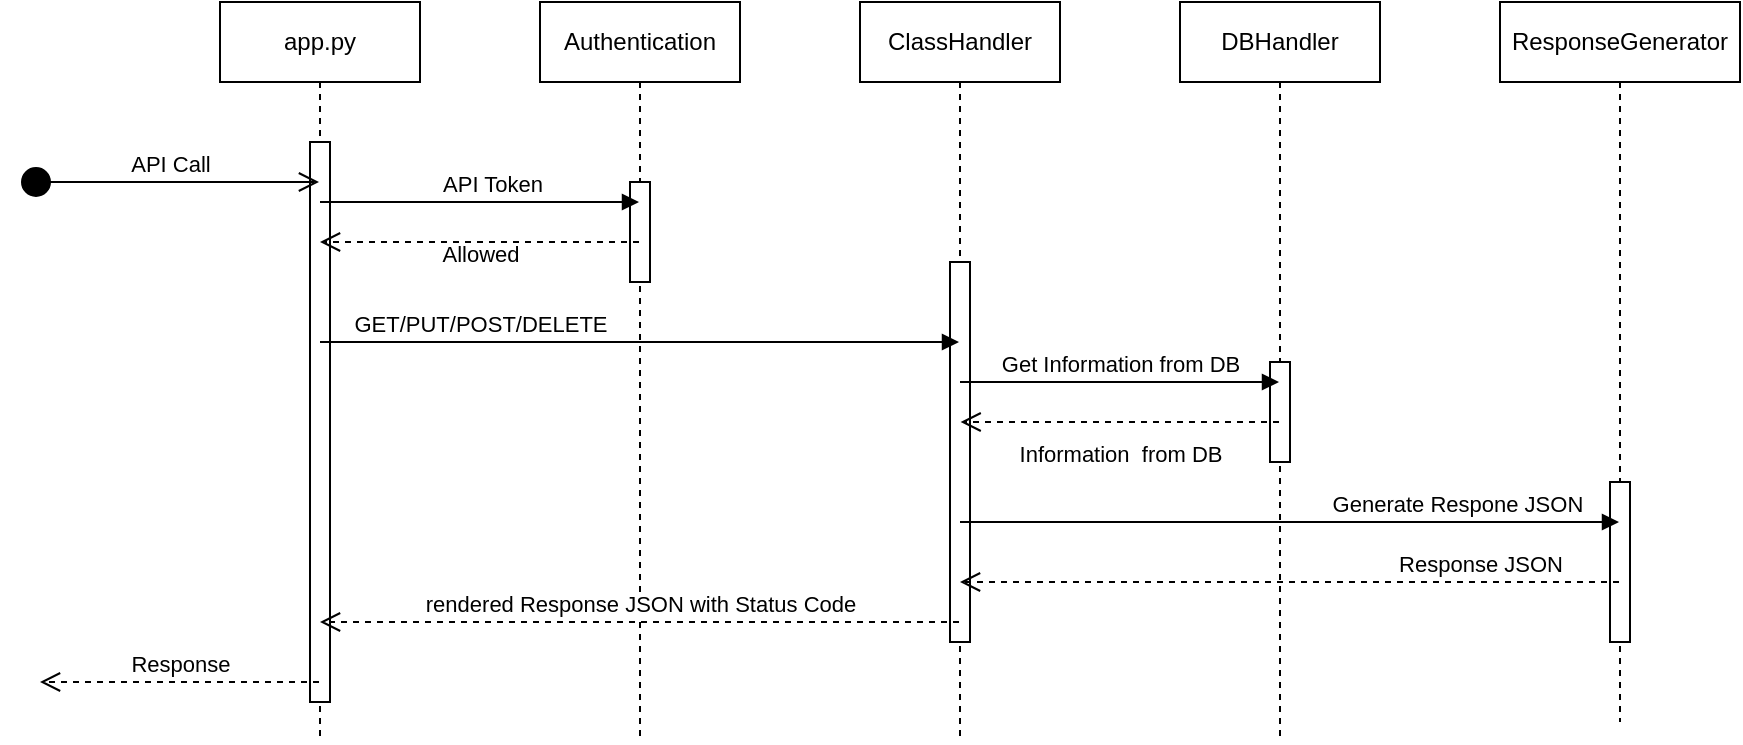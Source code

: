<mxfile version="22.0.0" type="device">
  <diagram name="Page-1" id="2YBvvXClWsGukQMizWep">
    <mxGraphModel dx="2280" dy="770" grid="1" gridSize="10" guides="1" tooltips="1" connect="1" arrows="1" fold="1" page="1" pageScale="1" pageWidth="850" pageHeight="1100" math="0" shadow="0">
      <root>
        <mxCell id="0" />
        <mxCell id="1" parent="0" />
        <mxCell id="kRblCLMAtVxusdvtMGun-1" value="app.py" style="shape=umlLifeline;perimeter=lifelinePerimeter;whiteSpace=wrap;html=1;container=1;dropTarget=0;collapsible=0;recursiveResize=0;outlineConnect=0;portConstraint=eastwest;newEdgeStyle={&quot;edgeStyle&quot;:&quot;elbowEdgeStyle&quot;,&quot;elbow&quot;:&quot;vertical&quot;,&quot;curved&quot;:0,&quot;rounded&quot;:0};" vertex="1" parent="1">
          <mxGeometry y="80" width="100" height="370" as="geometry" />
        </mxCell>
        <mxCell id="kRblCLMAtVxusdvtMGun-13" value="" style="html=1;points=[[0,0,0,0,5],[0,1,0,0,-5],[1,0,0,0,5],[1,1,0,0,-5]];perimeter=orthogonalPerimeter;outlineConnect=0;targetShapes=umlLifeline;portConstraint=eastwest;newEdgeStyle={&quot;curved&quot;:0,&quot;rounded&quot;:0};" vertex="1" parent="kRblCLMAtVxusdvtMGun-1">
          <mxGeometry x="45" y="70" width="10" height="280" as="geometry" />
        </mxCell>
        <mxCell id="kRblCLMAtVxusdvtMGun-8" value="Allowed" style="html=1;verticalAlign=bottom;endArrow=open;dashed=1;endSize=8;curved=0;rounded=0;" edge="1" parent="kRblCLMAtVxusdvtMGun-1" source="kRblCLMAtVxusdvtMGun-13" target="kRblCLMAtVxusdvtMGun-1">
          <mxGeometry x="NaN" y="110" relative="1" as="geometry">
            <mxPoint x="190" y="180" as="sourcePoint" />
            <mxPoint x="20" y="150" as="targetPoint" />
            <Array as="points" />
            <mxPoint x="80" y="-75" as="offset" />
          </mxGeometry>
        </mxCell>
        <mxCell id="kRblCLMAtVxusdvtMGun-2" value="ClassHandler" style="shape=umlLifeline;perimeter=lifelinePerimeter;whiteSpace=wrap;html=1;container=1;dropTarget=0;collapsible=0;recursiveResize=0;outlineConnect=0;portConstraint=eastwest;newEdgeStyle={&quot;edgeStyle&quot;:&quot;elbowEdgeStyle&quot;,&quot;elbow&quot;:&quot;vertical&quot;,&quot;curved&quot;:0,&quot;rounded&quot;:0};" vertex="1" parent="1">
          <mxGeometry x="320" y="80" width="100" height="370" as="geometry" />
        </mxCell>
        <mxCell id="kRblCLMAtVxusdvtMGun-17" value="" style="html=1;points=[[0,0,0,0,5],[0,1,0,0,-5],[1,0,0,0,5],[1,1,0,0,-5]];perimeter=orthogonalPerimeter;outlineConnect=0;targetShapes=umlLifeline;portConstraint=eastwest;newEdgeStyle={&quot;curved&quot;:0,&quot;rounded&quot;:0};" vertex="1" parent="kRblCLMAtVxusdvtMGun-2">
          <mxGeometry x="45" y="130" width="10" height="190" as="geometry" />
        </mxCell>
        <mxCell id="kRblCLMAtVxusdvtMGun-4" value="GET/PUT/POST/DELETE" style="html=1;verticalAlign=bottom;endArrow=block;curved=0;rounded=0;" edge="1" parent="1" source="kRblCLMAtVxusdvtMGun-1" target="kRblCLMAtVxusdvtMGun-2">
          <mxGeometry x="-0.5" width="80" relative="1" as="geometry">
            <mxPoint x="70" y="250" as="sourcePoint" />
            <mxPoint x="330" y="250" as="targetPoint" />
            <Array as="points">
              <mxPoint x="300" y="250" />
            </Array>
            <mxPoint as="offset" />
          </mxGeometry>
        </mxCell>
        <mxCell id="kRblCLMAtVxusdvtMGun-5" value="API Call" style="html=1;verticalAlign=bottom;startArrow=circle;startFill=1;endArrow=open;startSize=6;endSize=8;curved=0;rounded=0;" edge="1" parent="1" target="kRblCLMAtVxusdvtMGun-1">
          <mxGeometry width="80" relative="1" as="geometry">
            <mxPoint x="-100" y="170" as="sourcePoint" />
            <mxPoint x="-20" y="170" as="targetPoint" />
          </mxGeometry>
        </mxCell>
        <mxCell id="kRblCLMAtVxusdvtMGun-6" value="Authentication" style="shape=umlLifeline;perimeter=lifelinePerimeter;whiteSpace=wrap;html=1;container=1;dropTarget=0;collapsible=0;recursiveResize=0;outlineConnect=0;portConstraint=eastwest;newEdgeStyle={&quot;curved&quot;:0,&quot;rounded&quot;:0};" vertex="1" parent="1">
          <mxGeometry x="160" y="80" width="100" height="370" as="geometry" />
        </mxCell>
        <mxCell id="kRblCLMAtVxusdvtMGun-15" value="" style="html=1;points=[[0,0,0,0,5],[0,1,0,0,-5],[1,0,0,0,5],[1,1,0,0,-5]];perimeter=orthogonalPerimeter;outlineConnect=0;targetShapes=umlLifeline;portConstraint=eastwest;newEdgeStyle={&quot;curved&quot;:0,&quot;rounded&quot;:0};" vertex="1" parent="kRblCLMAtVxusdvtMGun-6">
          <mxGeometry x="45" y="90" width="10" height="50" as="geometry" />
        </mxCell>
        <mxCell id="kRblCLMAtVxusdvtMGun-7" value="API Token" style="html=1;verticalAlign=bottom;endArrow=block;curved=0;rounded=0;" edge="1" parent="1" source="kRblCLMAtVxusdvtMGun-1" target="kRblCLMAtVxusdvtMGun-6">
          <mxGeometry x="0.077" width="80" relative="1" as="geometry">
            <mxPoint x="70" y="180" as="sourcePoint" />
            <mxPoint x="190" y="180" as="targetPoint" />
            <Array as="points">
              <mxPoint x="145" y="180" />
            </Array>
            <mxPoint as="offset" />
          </mxGeometry>
        </mxCell>
        <mxCell id="kRblCLMAtVxusdvtMGun-11" value="DBHandler" style="shape=umlLifeline;perimeter=lifelinePerimeter;whiteSpace=wrap;html=1;container=1;dropTarget=0;collapsible=0;recursiveResize=0;outlineConnect=0;portConstraint=eastwest;newEdgeStyle={&quot;curved&quot;:0,&quot;rounded&quot;:0};" vertex="1" parent="1">
          <mxGeometry x="480" y="80" width="100" height="370" as="geometry" />
        </mxCell>
        <mxCell id="kRblCLMAtVxusdvtMGun-21" value="" style="html=1;points=[[0,0,0,0,5],[0,1,0,0,-5],[1,0,0,0,5],[1,1,0,0,-5]];perimeter=orthogonalPerimeter;outlineConnect=0;targetShapes=umlLifeline;portConstraint=eastwest;newEdgeStyle={&quot;curved&quot;:0,&quot;rounded&quot;:0};" vertex="1" parent="kRblCLMAtVxusdvtMGun-11">
          <mxGeometry x="45" y="180" width="10" height="50" as="geometry" />
        </mxCell>
        <mxCell id="kRblCLMAtVxusdvtMGun-14" value="" style="html=1;verticalAlign=bottom;endArrow=open;dashed=1;endSize=8;curved=0;rounded=0;" edge="1" parent="1" source="kRblCLMAtVxusdvtMGun-6" target="kRblCLMAtVxusdvtMGun-1">
          <mxGeometry relative="1" as="geometry">
            <mxPoint x="190" y="200" as="sourcePoint" />
            <mxPoint x="70" y="200" as="targetPoint" />
            <Array as="points">
              <mxPoint x="145" y="200" />
            </Array>
          </mxGeometry>
        </mxCell>
        <mxCell id="kRblCLMAtVxusdvtMGun-19" value="Get Information from DB" style="html=1;verticalAlign=bottom;endArrow=block;curved=0;rounded=0;" edge="1" parent="1" source="kRblCLMAtVxusdvtMGun-2" target="kRblCLMAtVxusdvtMGun-11">
          <mxGeometry width="80" relative="1" as="geometry">
            <mxPoint x="390" y="260" as="sourcePoint" />
            <mxPoint x="500" y="265" as="targetPoint" />
            <Array as="points">
              <mxPoint x="490" y="270" />
            </Array>
          </mxGeometry>
        </mxCell>
        <mxCell id="kRblCLMAtVxusdvtMGun-20" value="Information&amp;nbsp; from DB" style="html=1;verticalAlign=bottom;endArrow=open;dashed=1;endSize=8;curved=0;rounded=0;" edge="1" parent="1">
          <mxGeometry y="25" relative="1" as="geometry">
            <mxPoint x="529.5" y="290" as="sourcePoint" />
            <mxPoint x="370.308" y="290" as="targetPoint" />
            <mxPoint as="offset" />
          </mxGeometry>
        </mxCell>
        <mxCell id="kRblCLMAtVxusdvtMGun-22" value="ResponseGenerator" style="shape=umlLifeline;perimeter=lifelinePerimeter;whiteSpace=wrap;html=1;container=1;dropTarget=0;collapsible=0;recursiveResize=0;outlineConnect=0;portConstraint=eastwest;newEdgeStyle={&quot;curved&quot;:0,&quot;rounded&quot;:0};" vertex="1" parent="1">
          <mxGeometry x="640" y="80" width="120" height="360" as="geometry" />
        </mxCell>
        <mxCell id="kRblCLMAtVxusdvtMGun-25" value="" style="html=1;points=[[0,0,0,0,5],[0,1,0,0,-5],[1,0,0,0,5],[1,1,0,0,-5]];perimeter=orthogonalPerimeter;outlineConnect=0;targetShapes=umlLifeline;portConstraint=eastwest;newEdgeStyle={&quot;curved&quot;:0,&quot;rounded&quot;:0};" vertex="1" parent="kRblCLMAtVxusdvtMGun-22">
          <mxGeometry x="55" y="240" width="10" height="80" as="geometry" />
        </mxCell>
        <mxCell id="kRblCLMAtVxusdvtMGun-24" value="Generate Respone JSON&amp;nbsp;" style="html=1;verticalAlign=bottom;endArrow=block;curved=0;rounded=0;" edge="1" parent="1" source="kRblCLMAtVxusdvtMGun-2" target="kRblCLMAtVxusdvtMGun-22">
          <mxGeometry x="0.517" width="80" relative="1" as="geometry">
            <mxPoint x="400" y="320" as="sourcePoint" />
            <mxPoint x="620" y="320" as="targetPoint" />
            <Array as="points">
              <mxPoint x="590" y="340" />
            </Array>
            <mxPoint as="offset" />
          </mxGeometry>
        </mxCell>
        <mxCell id="kRblCLMAtVxusdvtMGun-27" value="Response JSON" style="html=1;verticalAlign=bottom;endArrow=open;dashed=1;endSize=8;curved=0;rounded=0;" edge="1" parent="1" source="kRblCLMAtVxusdvtMGun-22" target="kRblCLMAtVxusdvtMGun-2">
          <mxGeometry x="-0.578" relative="1" as="geometry">
            <mxPoint x="640" y="380" as="sourcePoint" />
            <mxPoint x="560" y="380" as="targetPoint" />
            <Array as="points">
              <mxPoint x="590" y="370" />
            </Array>
            <mxPoint as="offset" />
          </mxGeometry>
        </mxCell>
        <mxCell id="kRblCLMAtVxusdvtMGun-28" value="rendered Response JSON with Status Code" style="html=1;verticalAlign=bottom;endArrow=open;dashed=1;endSize=8;curved=0;rounded=0;" edge="1" parent="1" source="kRblCLMAtVxusdvtMGun-2" target="kRblCLMAtVxusdvtMGun-1">
          <mxGeometry x="-0.002" relative="1" as="geometry">
            <mxPoint x="260" y="340" as="sourcePoint" />
            <mxPoint x="180" y="340" as="targetPoint" />
            <Array as="points">
              <mxPoint x="260" y="390" />
            </Array>
            <mxPoint as="offset" />
          </mxGeometry>
        </mxCell>
        <mxCell id="kRblCLMAtVxusdvtMGun-29" value="Response" style="html=1;verticalAlign=bottom;endArrow=open;dashed=1;endSize=8;curved=0;rounded=0;" edge="1" parent="1" source="kRblCLMAtVxusdvtMGun-1">
          <mxGeometry relative="1" as="geometry">
            <mxPoint x="10" y="420" as="sourcePoint" />
            <mxPoint x="-90" y="420" as="targetPoint" />
          </mxGeometry>
        </mxCell>
      </root>
    </mxGraphModel>
  </diagram>
</mxfile>
